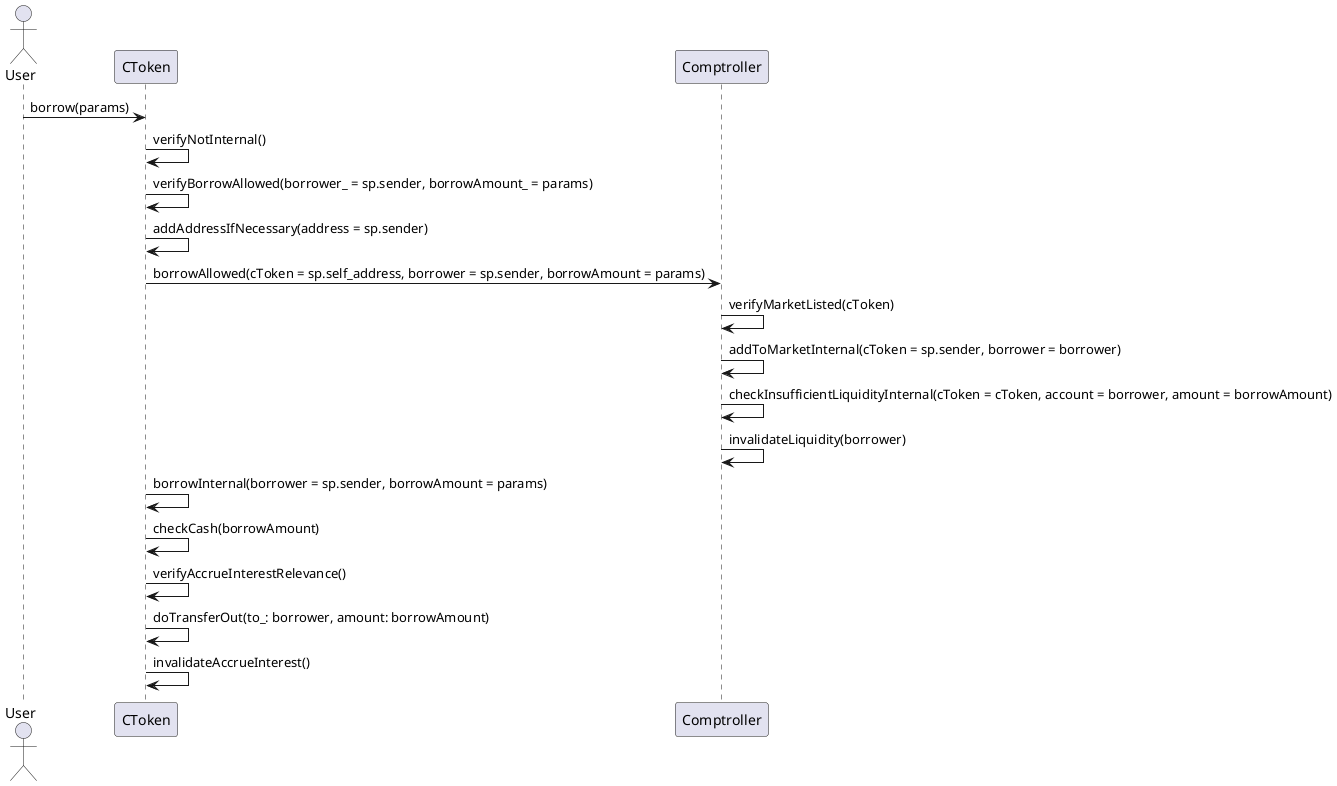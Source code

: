 @startuml borrow
actor User
participant CToken
participant Comptroller

User -> CToken : borrow(params)
CToken -> CToken : verifyNotInternal()
CToken -> CToken : verifyBorrowAllowed(borrower_ = sp.sender, borrowAmount_ = params)
CToken -> CToken : addAddressIfNecessary(address = sp.sender)
CToken -> Comptroller : borrowAllowed(cToken = sp.self_address, borrower = sp.sender, borrowAmount = params)
Comptroller -> Comptroller : verifyMarketListed(cToken)
Comptroller -> Comptroller : addToMarketInternal(cToken = sp.sender, borrower = borrower)
Comptroller -> Comptroller : checkInsufficientLiquidityInternal(cToken = cToken, account = borrower, amount = borrowAmount)
Comptroller -> Comptroller : invalidateLiquidity(borrower)
CToken -> CToken : borrowInternal(borrower = sp.sender, borrowAmount = params)
CToken -> CToken : checkCash(borrowAmount)
CToken -> CToken : verifyAccrueInterestRelevance()
CToken -> CToken : doTransferOut(to_: borrower, amount: borrowAmount)
CToken -> CToken : invalidateAccrueInterest()

@enduml

